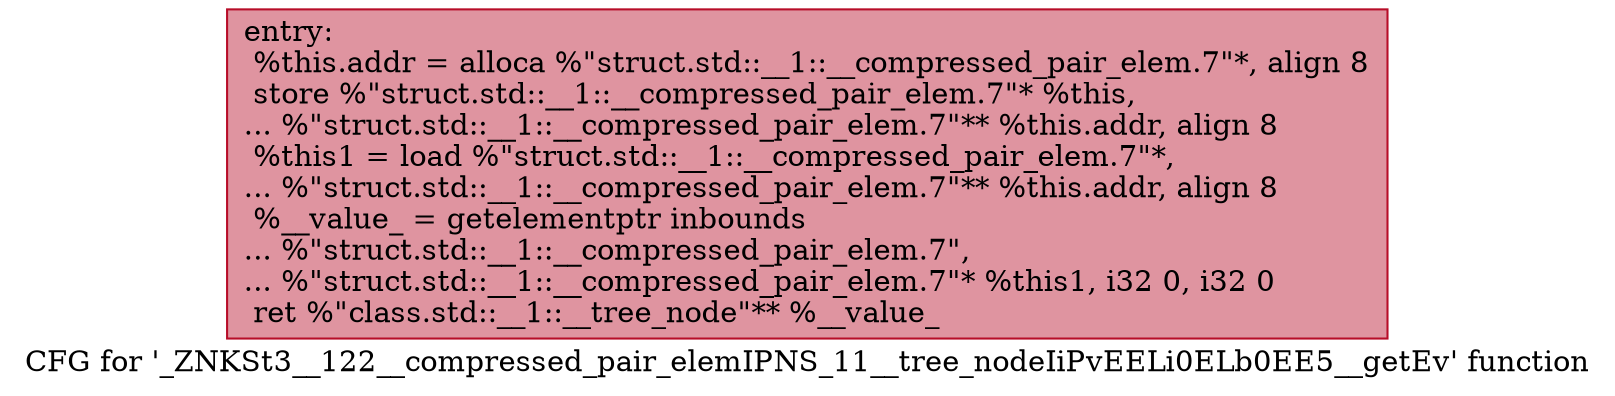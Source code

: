 digraph "CFG for '_ZNKSt3__122__compressed_pair_elemIPNS_11__tree_nodeIiPvEELi0ELb0EE5__getEv' function" {
	label="CFG for '_ZNKSt3__122__compressed_pair_elemIPNS_11__tree_nodeIiPvEELi0ELb0EE5__getEv' function";

	Node0x60000255e900 [shape=record,color="#b70d28ff", style=filled, fillcolor="#b70d2870",label="{entry:\l  %this.addr = alloca %\"struct.std::__1::__compressed_pair_elem.7\"*, align 8\l  store %\"struct.std::__1::__compressed_pair_elem.7\"* %this,\l... %\"struct.std::__1::__compressed_pair_elem.7\"** %this.addr, align 8\l  %this1 = load %\"struct.std::__1::__compressed_pair_elem.7\"*,\l... %\"struct.std::__1::__compressed_pair_elem.7\"** %this.addr, align 8\l  %__value_ = getelementptr inbounds\l... %\"struct.std::__1::__compressed_pair_elem.7\",\l... %\"struct.std::__1::__compressed_pair_elem.7\"* %this1, i32 0, i32 0\l  ret %\"class.std::__1::__tree_node\"** %__value_\l}"];
}
